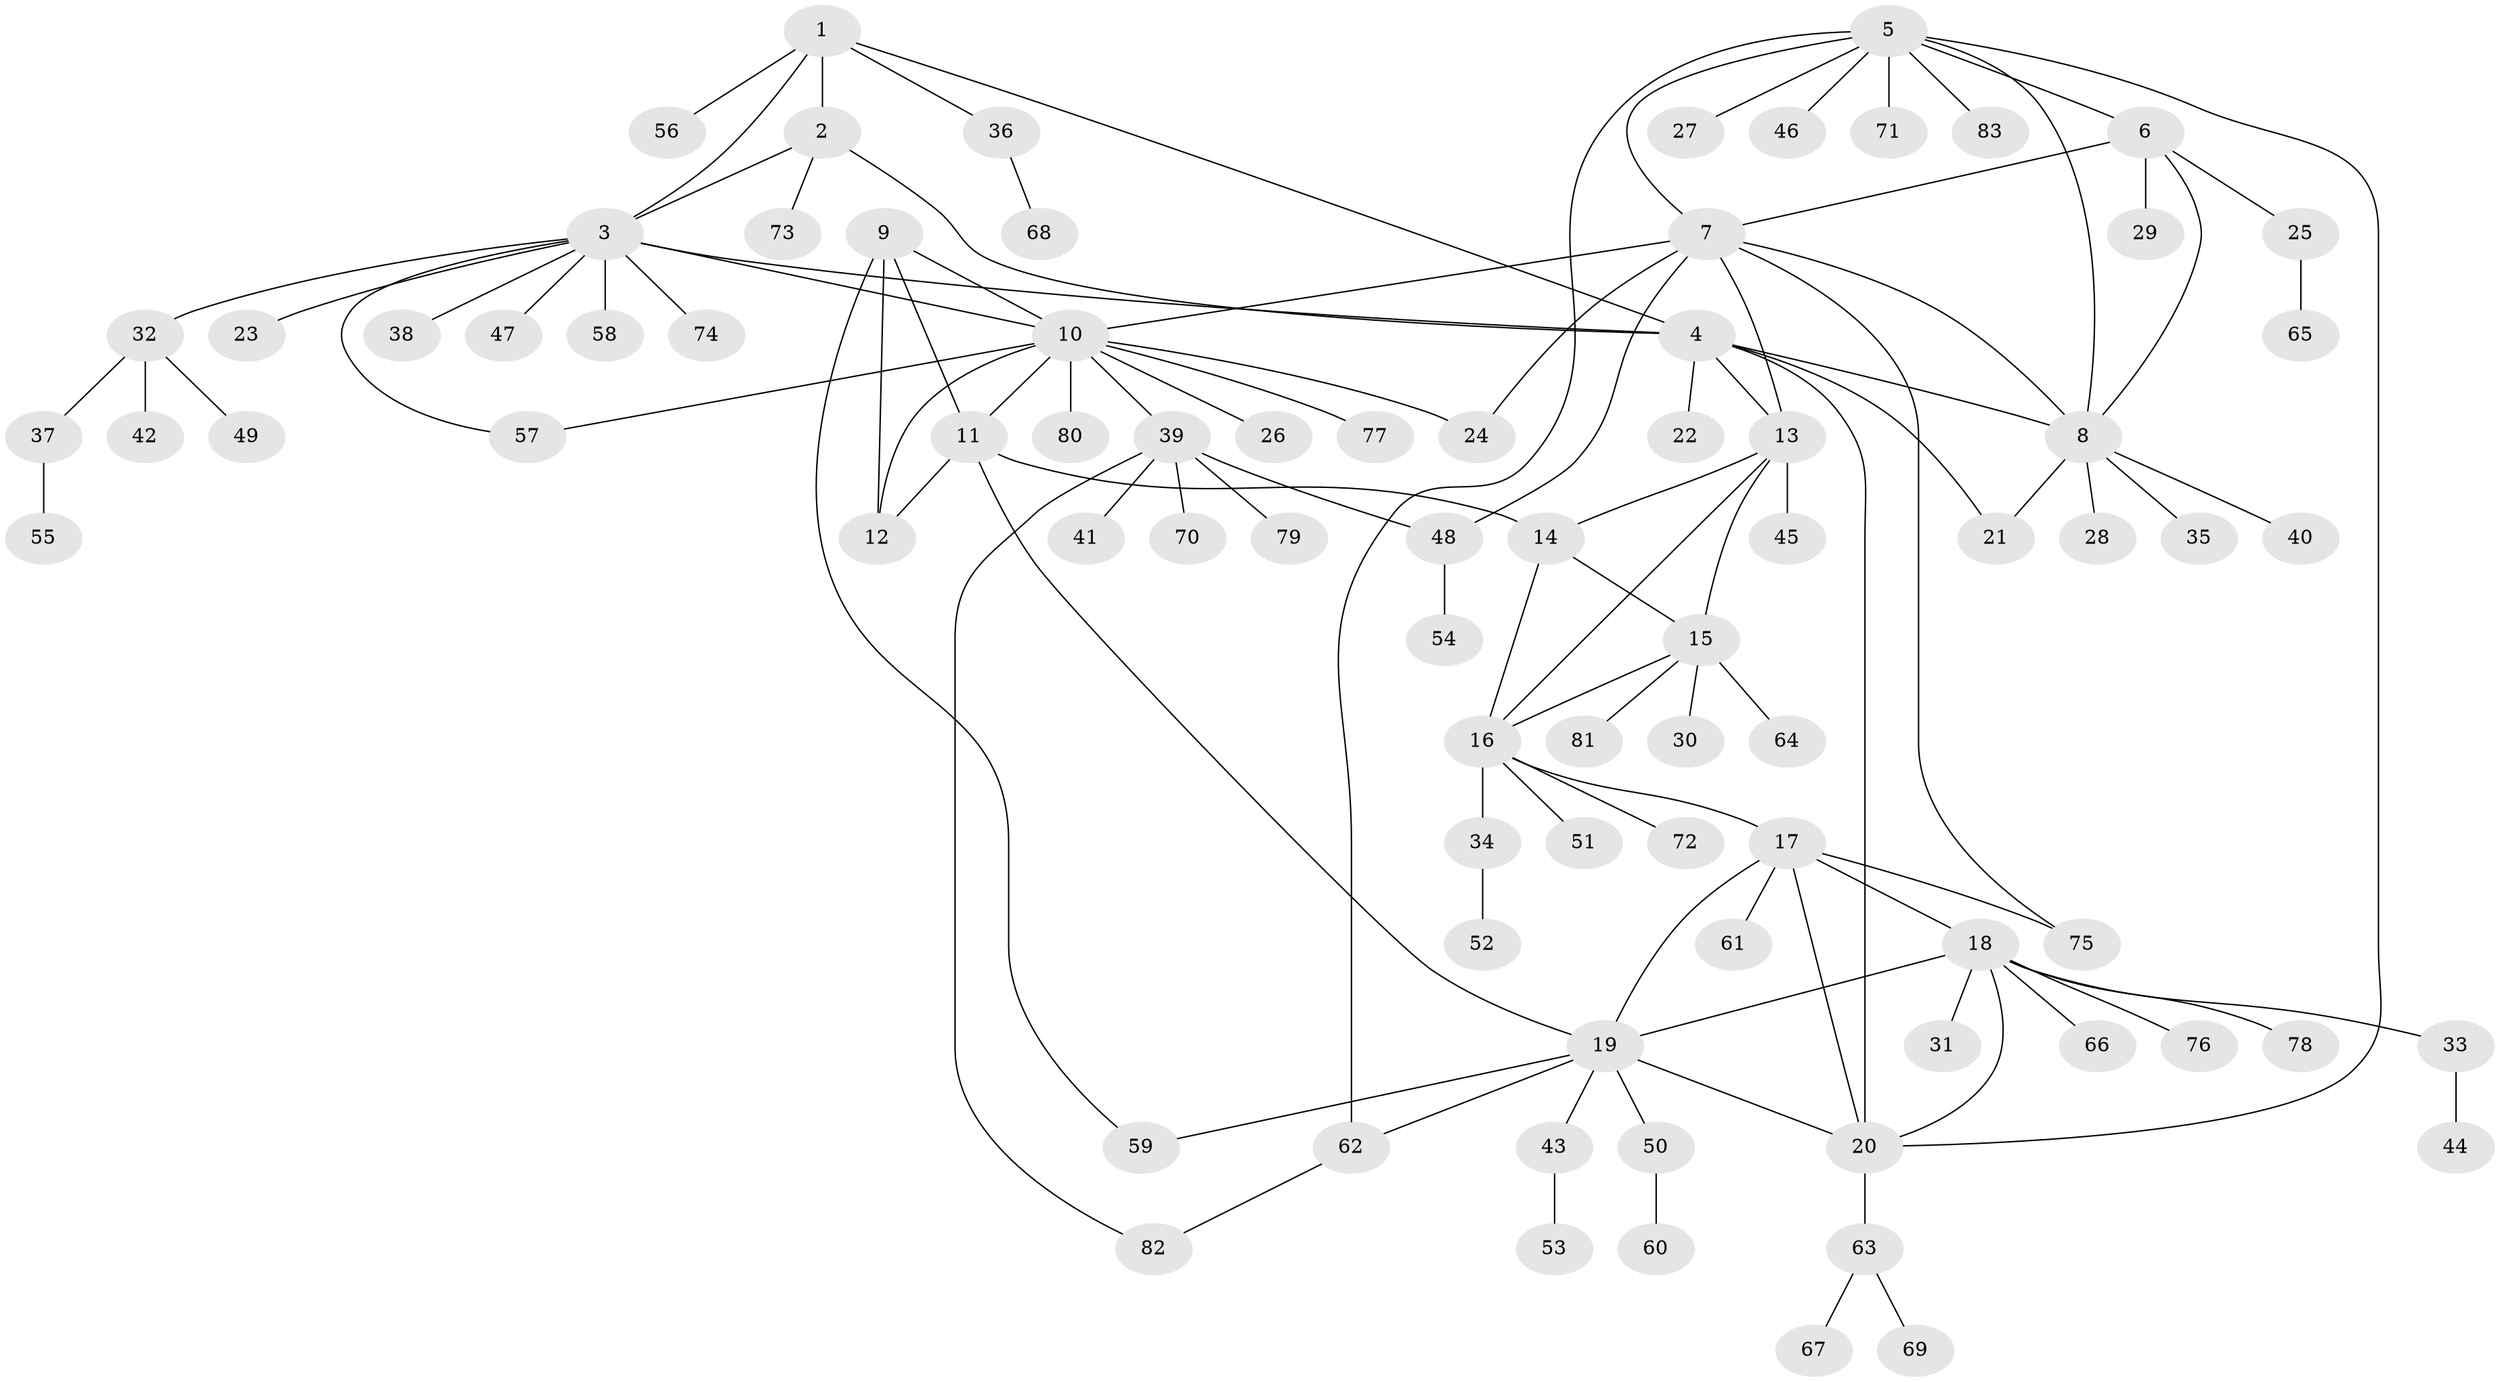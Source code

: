 // Generated by graph-tools (version 1.1) at 2025/26/03/09/25 03:26:40]
// undirected, 83 vertices, 111 edges
graph export_dot {
graph [start="1"]
  node [color=gray90,style=filled];
  1;
  2;
  3;
  4;
  5;
  6;
  7;
  8;
  9;
  10;
  11;
  12;
  13;
  14;
  15;
  16;
  17;
  18;
  19;
  20;
  21;
  22;
  23;
  24;
  25;
  26;
  27;
  28;
  29;
  30;
  31;
  32;
  33;
  34;
  35;
  36;
  37;
  38;
  39;
  40;
  41;
  42;
  43;
  44;
  45;
  46;
  47;
  48;
  49;
  50;
  51;
  52;
  53;
  54;
  55;
  56;
  57;
  58;
  59;
  60;
  61;
  62;
  63;
  64;
  65;
  66;
  67;
  68;
  69;
  70;
  71;
  72;
  73;
  74;
  75;
  76;
  77;
  78;
  79;
  80;
  81;
  82;
  83;
  1 -- 2;
  1 -- 3;
  1 -- 4;
  1 -- 36;
  1 -- 56;
  2 -- 3;
  2 -- 4;
  2 -- 73;
  3 -- 4;
  3 -- 10;
  3 -- 23;
  3 -- 32;
  3 -- 38;
  3 -- 47;
  3 -- 57;
  3 -- 58;
  3 -- 74;
  4 -- 8;
  4 -- 13;
  4 -- 20;
  4 -- 21;
  4 -- 22;
  5 -- 6;
  5 -- 7;
  5 -- 8;
  5 -- 20;
  5 -- 27;
  5 -- 46;
  5 -- 62;
  5 -- 71;
  5 -- 83;
  6 -- 7;
  6 -- 8;
  6 -- 25;
  6 -- 29;
  7 -- 8;
  7 -- 10;
  7 -- 13;
  7 -- 24;
  7 -- 48;
  7 -- 75;
  8 -- 21;
  8 -- 28;
  8 -- 35;
  8 -- 40;
  9 -- 10;
  9 -- 11;
  9 -- 12;
  9 -- 59;
  10 -- 11;
  10 -- 12;
  10 -- 24;
  10 -- 26;
  10 -- 39;
  10 -- 57;
  10 -- 77;
  10 -- 80;
  11 -- 12;
  11 -- 14;
  11 -- 19;
  13 -- 14;
  13 -- 15;
  13 -- 16;
  13 -- 45;
  14 -- 15;
  14 -- 16;
  15 -- 16;
  15 -- 30;
  15 -- 64;
  15 -- 81;
  16 -- 17;
  16 -- 34;
  16 -- 51;
  16 -- 72;
  17 -- 18;
  17 -- 19;
  17 -- 20;
  17 -- 61;
  17 -- 75;
  18 -- 19;
  18 -- 20;
  18 -- 31;
  18 -- 33;
  18 -- 66;
  18 -- 76;
  18 -- 78;
  19 -- 20;
  19 -- 43;
  19 -- 50;
  19 -- 59;
  19 -- 62;
  20 -- 63;
  25 -- 65;
  32 -- 37;
  32 -- 42;
  32 -- 49;
  33 -- 44;
  34 -- 52;
  36 -- 68;
  37 -- 55;
  39 -- 41;
  39 -- 48;
  39 -- 70;
  39 -- 79;
  39 -- 82;
  43 -- 53;
  48 -- 54;
  50 -- 60;
  62 -- 82;
  63 -- 67;
  63 -- 69;
}

